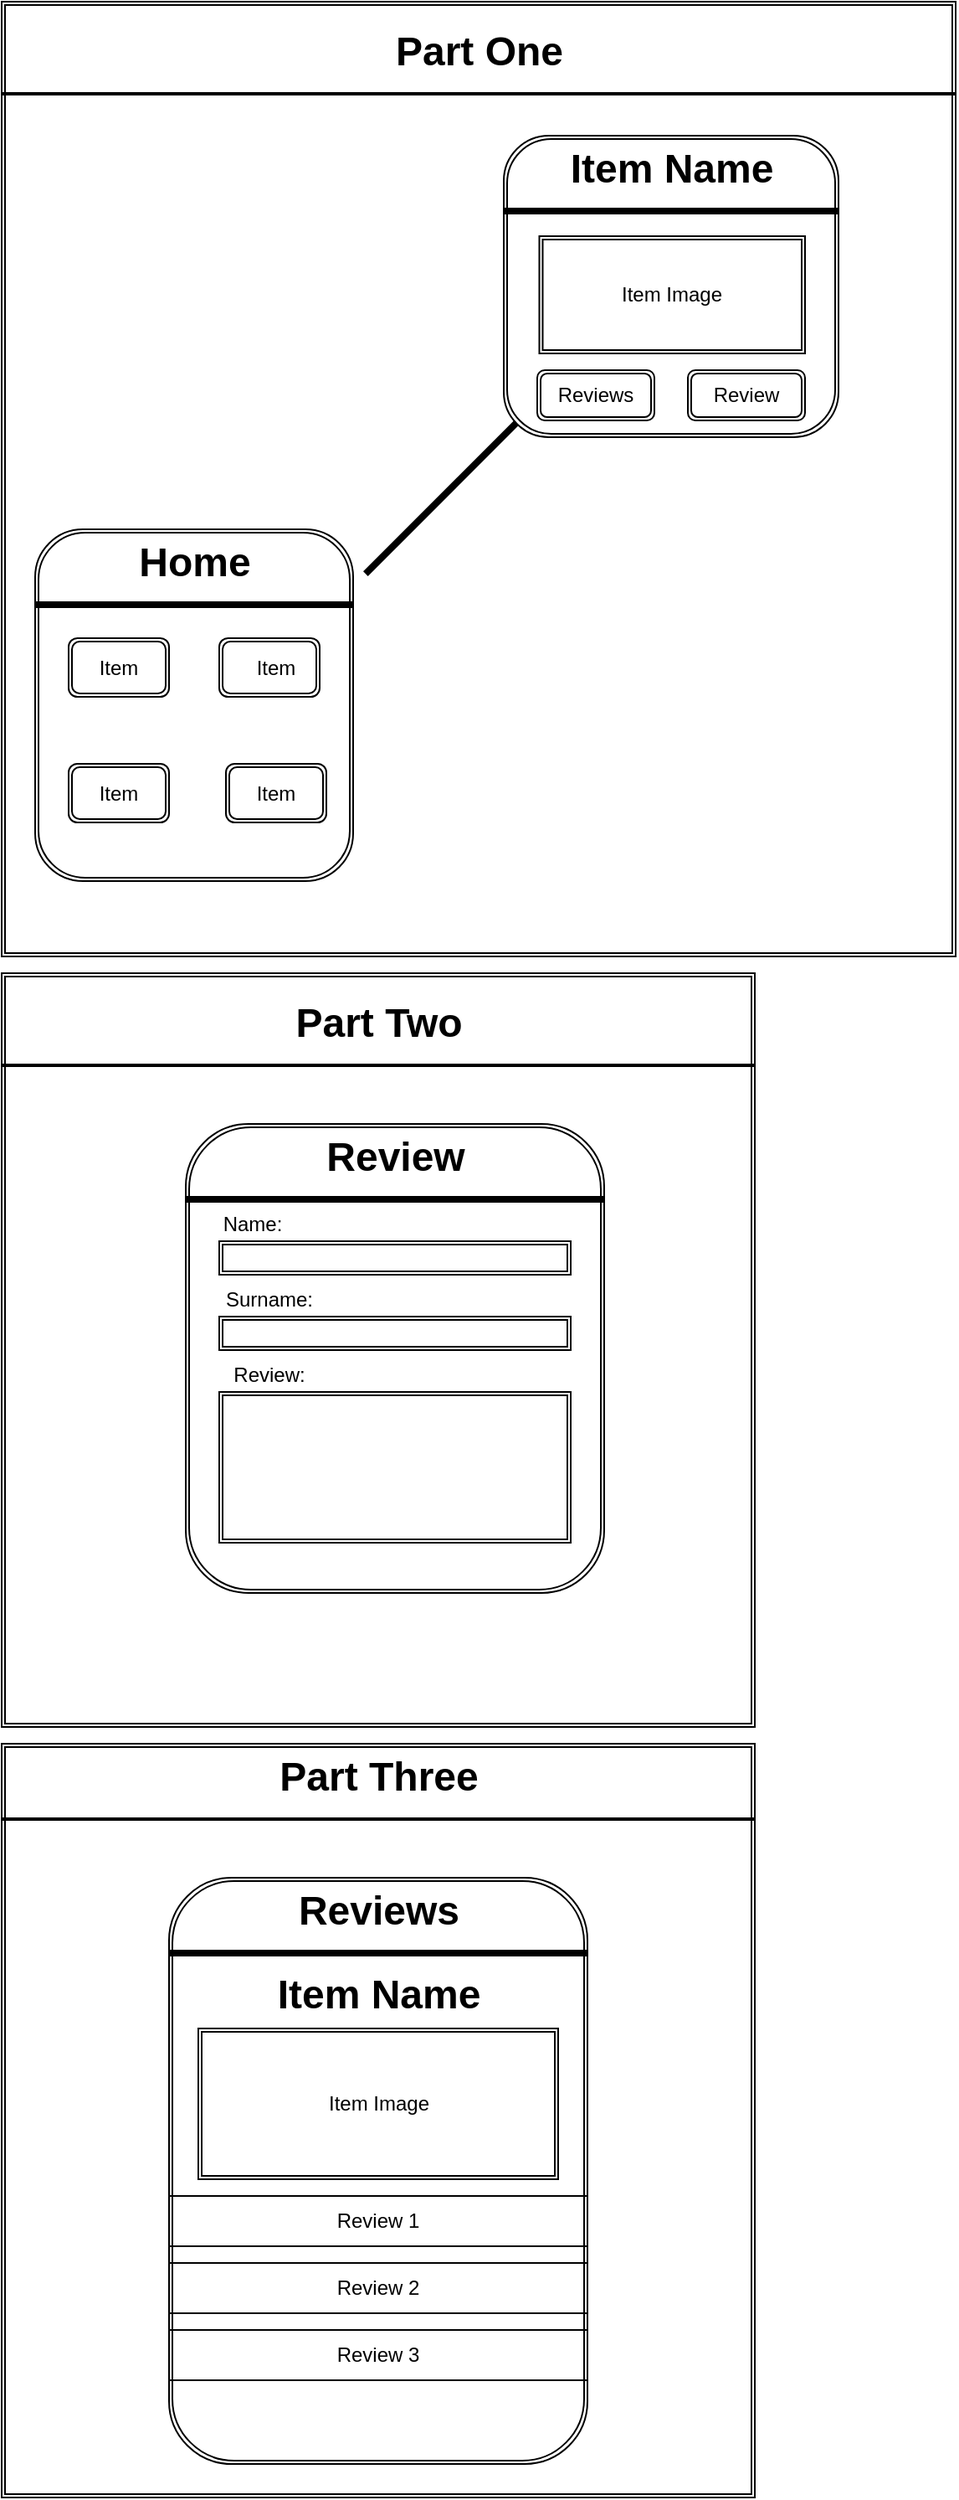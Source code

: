 <mxfile version="14.0.5" type="github">
  <diagram id="C5RBs43oDa-KdzZeNtuy" name="Page-1">
    <mxGraphModel dx="868" dy="1655" grid="1" gridSize="10" guides="1" tooltips="1" connect="1" arrows="1" fold="1" page="1" pageScale="1" pageWidth="827" pageHeight="1169" math="0" shadow="0">
      <root>
        <mxCell id="WIyWlLk6GJQsqaUBKTNV-0" />
        <mxCell id="WIyWlLk6GJQsqaUBKTNV-1" parent="WIyWlLk6GJQsqaUBKTNV-0" />
        <mxCell id="EdV5Q9cHOYFAVtH6rfuM-53" value="" style="shape=ext;double=1;whiteSpace=wrap;html=1;aspect=fixed;" vertex="1" parent="WIyWlLk6GJQsqaUBKTNV-1">
          <mxGeometry x="70" y="390" width="450" height="450" as="geometry" />
        </mxCell>
        <mxCell id="EdV5Q9cHOYFAVtH6rfuM-50" value="" style="shape=ext;double=1;whiteSpace=wrap;html=1;aspect=fixed;" vertex="1" parent="WIyWlLk6GJQsqaUBKTNV-1">
          <mxGeometry x="70" y="-70" width="450" height="450" as="geometry" />
        </mxCell>
        <mxCell id="EdV5Q9cHOYFAVtH6rfuM-47" value="" style="shape=ext;double=1;whiteSpace=wrap;html=1;aspect=fixed;" vertex="1" parent="WIyWlLk6GJQsqaUBKTNV-1">
          <mxGeometry x="70" y="-650" width="570" height="570" as="geometry" />
        </mxCell>
        <mxCell id="EdV5Q9cHOYFAVtH6rfuM-2" value="" style="shape=ext;double=1;rounded=1;whiteSpace=wrap;html=1;" vertex="1" parent="WIyWlLk6GJQsqaUBKTNV-1">
          <mxGeometry x="90" y="-335" width="190" height="210" as="geometry" />
        </mxCell>
        <mxCell id="EdV5Q9cHOYFAVtH6rfuM-3" value="" style="shape=ext;double=1;rounded=1;whiteSpace=wrap;html=1;" vertex="1" parent="WIyWlLk6GJQsqaUBKTNV-1">
          <mxGeometry x="180" y="20" width="250" height="280" as="geometry" />
        </mxCell>
        <mxCell id="EdV5Q9cHOYFAVtH6rfuM-4" value="" style="shape=ext;double=1;rounded=1;whiteSpace=wrap;html=1;" vertex="1" parent="WIyWlLk6GJQsqaUBKTNV-1">
          <mxGeometry x="170" y="470" width="250" height="350" as="geometry" />
        </mxCell>
        <mxCell id="EdV5Q9cHOYFAVtH6rfuM-5" value="Home" style="text;strokeColor=none;fillColor=none;html=1;fontSize=24;fontStyle=1;verticalAlign=middle;align=center;" vertex="1" parent="WIyWlLk6GJQsqaUBKTNV-1">
          <mxGeometry x="135" y="-335" width="100" height="40" as="geometry" />
        </mxCell>
        <mxCell id="EdV5Q9cHOYFAVtH6rfuM-6" value="" style="line;strokeWidth=4;html=1;perimeter=backbonePerimeter;points=[];outlineConnect=0;" vertex="1" parent="WIyWlLk6GJQsqaUBKTNV-1">
          <mxGeometry x="90" y="-295" width="190" height="10" as="geometry" />
        </mxCell>
        <mxCell id="EdV5Q9cHOYFAVtH6rfuM-8" value="Review" style="text;strokeColor=none;fillColor=none;html=1;fontSize=24;fontStyle=1;verticalAlign=middle;align=center;" vertex="1" parent="WIyWlLk6GJQsqaUBKTNV-1">
          <mxGeometry x="190" y="20" width="230" height="40" as="geometry" />
        </mxCell>
        <mxCell id="EdV5Q9cHOYFAVtH6rfuM-9" value="" style="line;strokeWidth=4;html=1;perimeter=backbonePerimeter;points=[];outlineConnect=0;" vertex="1" parent="WIyWlLk6GJQsqaUBKTNV-1">
          <mxGeometry x="180" y="60" width="250" height="10" as="geometry" />
        </mxCell>
        <mxCell id="EdV5Q9cHOYFAVtH6rfuM-11" value="Reviews" style="text;strokeColor=none;fillColor=none;html=1;fontSize=24;fontStyle=1;verticalAlign=middle;align=center;" vertex="1" parent="WIyWlLk6GJQsqaUBKTNV-1">
          <mxGeometry x="245" y="470" width="100" height="40" as="geometry" />
        </mxCell>
        <mxCell id="EdV5Q9cHOYFAVtH6rfuM-12" value="" style="line;strokeWidth=4;html=1;perimeter=backbonePerimeter;points=[];outlineConnect=0;" vertex="1" parent="WIyWlLk6GJQsqaUBKTNV-1">
          <mxGeometry x="170" y="510" width="250" height="10" as="geometry" />
        </mxCell>
        <mxCell id="EdV5Q9cHOYFAVtH6rfuM-14" value="" style="shape=ext;double=1;rounded=1;whiteSpace=wrap;html=1;" vertex="1" parent="WIyWlLk6GJQsqaUBKTNV-1">
          <mxGeometry x="110" y="-270" width="60" height="35" as="geometry" />
        </mxCell>
        <mxCell id="EdV5Q9cHOYFAVtH6rfuM-16" value="" style="shape=ext;double=1;rounded=1;whiteSpace=wrap;html=1;" vertex="1" parent="WIyWlLk6GJQsqaUBKTNV-1">
          <mxGeometry x="200" y="-270" width="60" height="35" as="geometry" />
        </mxCell>
        <mxCell id="EdV5Q9cHOYFAVtH6rfuM-17" value="" style="shape=ext;double=1;rounded=1;whiteSpace=wrap;html=1;" vertex="1" parent="WIyWlLk6GJQsqaUBKTNV-1">
          <mxGeometry x="110" y="-195" width="60" height="35" as="geometry" />
        </mxCell>
        <mxCell id="EdV5Q9cHOYFAVtH6rfuM-18" value="" style="shape=ext;double=1;rounded=1;whiteSpace=wrap;html=1;" vertex="1" parent="WIyWlLk6GJQsqaUBKTNV-1">
          <mxGeometry x="204" y="-195" width="60" height="35" as="geometry" />
        </mxCell>
        <UserObject label="Item" placeholders="1" name="Variable" id="EdV5Q9cHOYFAVtH6rfuM-20">
          <mxCell style="text;html=1;strokeColor=none;fillColor=none;align=center;verticalAlign=middle;whiteSpace=wrap;overflow=hidden;" vertex="1" parent="WIyWlLk6GJQsqaUBKTNV-1">
            <mxGeometry x="100" y="-262.5" width="80" height="20" as="geometry" />
          </mxCell>
        </UserObject>
        <UserObject label="Item" placeholders="1" name="Variable" id="EdV5Q9cHOYFAVtH6rfuM-21">
          <mxCell style="text;html=1;strokeColor=none;fillColor=none;align=center;verticalAlign=middle;whiteSpace=wrap;overflow=hidden;" vertex="1" parent="WIyWlLk6GJQsqaUBKTNV-1">
            <mxGeometry x="194" y="-262.5" width="80" height="20" as="geometry" />
          </mxCell>
        </UserObject>
        <UserObject label="Item" placeholders="1" name="Variable" id="EdV5Q9cHOYFAVtH6rfuM-22">
          <mxCell style="text;html=1;strokeColor=none;fillColor=none;align=center;verticalAlign=middle;whiteSpace=wrap;overflow=hidden;" vertex="1" parent="WIyWlLk6GJQsqaUBKTNV-1">
            <mxGeometry x="194" y="-187.5" width="80" height="20" as="geometry" />
          </mxCell>
        </UserObject>
        <UserObject label="Item" placeholders="1" name="Variable" id="EdV5Q9cHOYFAVtH6rfuM-23">
          <mxCell style="text;html=1;strokeColor=none;fillColor=none;align=center;verticalAlign=middle;whiteSpace=wrap;overflow=hidden;" vertex="1" parent="WIyWlLk6GJQsqaUBKTNV-1">
            <mxGeometry x="100" y="-187.5" width="80" height="20" as="geometry" />
          </mxCell>
        </UserObject>
        <UserObject label="Name:" placeholders="1" name="Variable" id="EdV5Q9cHOYFAVtH6rfuM-24">
          <mxCell style="text;html=1;strokeColor=none;fillColor=none;align=center;verticalAlign=middle;whiteSpace=wrap;overflow=hidden;" vertex="1" parent="WIyWlLk6GJQsqaUBKTNV-1">
            <mxGeometry x="180" y="70" width="80" height="20" as="geometry" />
          </mxCell>
        </UserObject>
        <UserObject label="Surname:" placeholders="1" name="Variable" id="EdV5Q9cHOYFAVtH6rfuM-25">
          <mxCell style="text;html=1;strokeColor=none;fillColor=none;align=center;verticalAlign=middle;whiteSpace=wrap;overflow=hidden;" vertex="1" parent="WIyWlLk6GJQsqaUBKTNV-1">
            <mxGeometry x="190" y="115" width="80" height="20" as="geometry" />
          </mxCell>
        </UserObject>
        <UserObject label="Review:" placeholders="1" name="Variable" id="EdV5Q9cHOYFAVtH6rfuM-26">
          <mxCell style="text;html=1;strokeColor=none;fillColor=none;align=center;verticalAlign=middle;whiteSpace=wrap;overflow=hidden;" vertex="1" parent="WIyWlLk6GJQsqaUBKTNV-1">
            <mxGeometry x="190" y="160" width="80" height="20" as="geometry" />
          </mxCell>
        </UserObject>
        <mxCell id="EdV5Q9cHOYFAVtH6rfuM-27" value="" style="shape=ext;double=1;rounded=0;whiteSpace=wrap;html=1;" vertex="1" parent="WIyWlLk6GJQsqaUBKTNV-1">
          <mxGeometry x="200" y="90" width="210" height="20" as="geometry" />
        </mxCell>
        <mxCell id="EdV5Q9cHOYFAVtH6rfuM-28" value="" style="shape=ext;double=1;rounded=0;whiteSpace=wrap;html=1;" vertex="1" parent="WIyWlLk6GJQsqaUBKTNV-1">
          <mxGeometry x="200" y="135" width="210" height="20" as="geometry" />
        </mxCell>
        <mxCell id="EdV5Q9cHOYFAVtH6rfuM-29" value="" style="shape=ext;double=1;rounded=0;whiteSpace=wrap;html=1;" vertex="1" parent="WIyWlLk6GJQsqaUBKTNV-1">
          <mxGeometry x="200" y="180" width="210" height="90" as="geometry" />
        </mxCell>
        <mxCell id="EdV5Q9cHOYFAVtH6rfuM-30" value="Item Image" style="shape=ext;double=1;rounded=0;whiteSpace=wrap;html=1;" vertex="1" parent="WIyWlLk6GJQsqaUBKTNV-1">
          <mxGeometry x="187.5" y="560" width="215" height="90" as="geometry" />
        </mxCell>
        <mxCell id="EdV5Q9cHOYFAVtH6rfuM-31" value="Item Name" style="text;strokeColor=none;fillColor=none;html=1;fontSize=24;fontStyle=1;verticalAlign=middle;align=center;" vertex="1" parent="WIyWlLk6GJQsqaUBKTNV-1">
          <mxGeometry x="235" y="530" width="120" height="20" as="geometry" />
        </mxCell>
        <mxCell id="EdV5Q9cHOYFAVtH6rfuM-32" value="Review 1" style="shape=partialRectangle;whiteSpace=wrap;html=1;left=0;right=0;fillColor=none;" vertex="1" parent="WIyWlLk6GJQsqaUBKTNV-1">
          <mxGeometry x="170" y="660" width="250" height="30" as="geometry" />
        </mxCell>
        <mxCell id="EdV5Q9cHOYFAVtH6rfuM-33" value="Review 3" style="shape=partialRectangle;whiteSpace=wrap;html=1;left=0;right=0;fillColor=none;" vertex="1" parent="WIyWlLk6GJQsqaUBKTNV-1">
          <mxGeometry x="170" y="740" width="250" height="30" as="geometry" />
        </mxCell>
        <mxCell id="EdV5Q9cHOYFAVtH6rfuM-34" value="Review 2" style="shape=partialRectangle;whiteSpace=wrap;html=1;left=0;right=0;fillColor=none;" vertex="1" parent="WIyWlLk6GJQsqaUBKTNV-1">
          <mxGeometry x="170" y="700" width="250" height="30" as="geometry" />
        </mxCell>
        <mxCell id="EdV5Q9cHOYFAVtH6rfuM-36" value="" style="shape=image;html=1;verticalAlign=top;verticalLabelPosition=bottom;labelBackgroundColor=#ffffff;imageAspect=0;aspect=fixed;image=https://cdn4.iconfinder.com/data/icons/basic-user-interface-elements/700/zoom-in-plus-greater-128.png;rotation=-90;" vertex="1" parent="WIyWlLk6GJQsqaUBKTNV-1">
          <mxGeometry x="200" y="-320" width="98" height="98" as="geometry" />
        </mxCell>
        <mxCell id="EdV5Q9cHOYFAVtH6rfuM-38" value="" style="line;strokeWidth=4;html=1;perimeter=backbonePerimeter;points=[];outlineConnect=0;rotation=-45;" vertex="1" parent="WIyWlLk6GJQsqaUBKTNV-1">
          <mxGeometry x="264" y="-370" width="160" height="10" as="geometry" />
        </mxCell>
        <mxCell id="EdV5Q9cHOYFAVtH6rfuM-40" value="" style="shape=ext;double=1;rounded=1;whiteSpace=wrap;html=1;" vertex="1" parent="WIyWlLk6GJQsqaUBKTNV-1">
          <mxGeometry x="370" y="-570" width="200" height="180" as="geometry" />
        </mxCell>
        <mxCell id="EdV5Q9cHOYFAVtH6rfuM-41" value="Item Name" style="text;strokeColor=none;fillColor=none;html=1;fontSize=24;fontStyle=1;verticalAlign=middle;align=center;" vertex="1" parent="WIyWlLk6GJQsqaUBKTNV-1">
          <mxGeometry x="420" y="-570" width="100" height="40" as="geometry" />
        </mxCell>
        <mxCell id="EdV5Q9cHOYFAVtH6rfuM-42" value="" style="line;strokeWidth=4;html=1;perimeter=backbonePerimeter;points=[];outlineConnect=0;" vertex="1" parent="WIyWlLk6GJQsqaUBKTNV-1">
          <mxGeometry x="370" y="-530" width="200" height="10" as="geometry" />
        </mxCell>
        <mxCell id="EdV5Q9cHOYFAVtH6rfuM-44" value="Item Image" style="shape=ext;double=1;rounded=0;whiteSpace=wrap;html=1;" vertex="1" parent="WIyWlLk6GJQsqaUBKTNV-1">
          <mxGeometry x="391.25" y="-510" width="158.75" height="70" as="geometry" />
        </mxCell>
        <mxCell id="EdV5Q9cHOYFAVtH6rfuM-45" value="Reviews" style="shape=ext;double=1;rounded=1;whiteSpace=wrap;html=1;" vertex="1" parent="WIyWlLk6GJQsqaUBKTNV-1">
          <mxGeometry x="390" y="-430" width="70" height="30" as="geometry" />
        </mxCell>
        <mxCell id="EdV5Q9cHOYFAVtH6rfuM-46" value="Review" style="shape=ext;double=1;rounded=1;whiteSpace=wrap;html=1;" vertex="1" parent="WIyWlLk6GJQsqaUBKTNV-1">
          <mxGeometry x="480" y="-430" width="70" height="30" as="geometry" />
        </mxCell>
        <mxCell id="EdV5Q9cHOYFAVtH6rfuM-48" value="Part One" style="text;strokeColor=none;fillColor=none;html=1;fontSize=24;fontStyle=1;verticalAlign=middle;align=center;" vertex="1" parent="WIyWlLk6GJQsqaUBKTNV-1">
          <mxGeometry x="120" y="-640" width="470" height="40" as="geometry" />
        </mxCell>
        <mxCell id="EdV5Q9cHOYFAVtH6rfuM-49" value="" style="line;strokeWidth=2;html=1;" vertex="1" parent="WIyWlLk6GJQsqaUBKTNV-1">
          <mxGeometry x="70" y="-600" width="570" height="10" as="geometry" />
        </mxCell>
        <mxCell id="EdV5Q9cHOYFAVtH6rfuM-51" value="Part Two" style="text;strokeColor=none;fillColor=none;html=1;fontSize=24;fontStyle=1;verticalAlign=middle;align=center;" vertex="1" parent="WIyWlLk6GJQsqaUBKTNV-1">
          <mxGeometry x="70" y="-60" width="450" height="40" as="geometry" />
        </mxCell>
        <mxCell id="EdV5Q9cHOYFAVtH6rfuM-52" value="" style="line;strokeWidth=2;html=1;" vertex="1" parent="WIyWlLk6GJQsqaUBKTNV-1">
          <mxGeometry x="70" y="-20" width="450" height="10" as="geometry" />
        </mxCell>
        <mxCell id="EdV5Q9cHOYFAVtH6rfuM-54" value="Part Three" style="text;strokeColor=none;fillColor=none;html=1;fontSize=24;fontStyle=1;verticalAlign=middle;align=center;" vertex="1" parent="WIyWlLk6GJQsqaUBKTNV-1">
          <mxGeometry x="245" y="390" width="100" height="40" as="geometry" />
        </mxCell>
        <mxCell id="EdV5Q9cHOYFAVtH6rfuM-55" value="" style="line;strokeWidth=2;html=1;" vertex="1" parent="WIyWlLk6GJQsqaUBKTNV-1">
          <mxGeometry x="70" y="430" width="450" height="10" as="geometry" />
        </mxCell>
      </root>
    </mxGraphModel>
  </diagram>
</mxfile>
